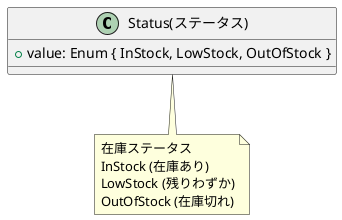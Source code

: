 @startuml Status

class "Status(ステータス)" as Status {
    + value: Enum { InStock, LowStock, OutOfStock }
}

note bottom of Status
    在庫ステータス
    InStock (在庫あり)
    LowStock (残りわずか)
    OutOfStock (在庫切れ)
end note

@enduml
